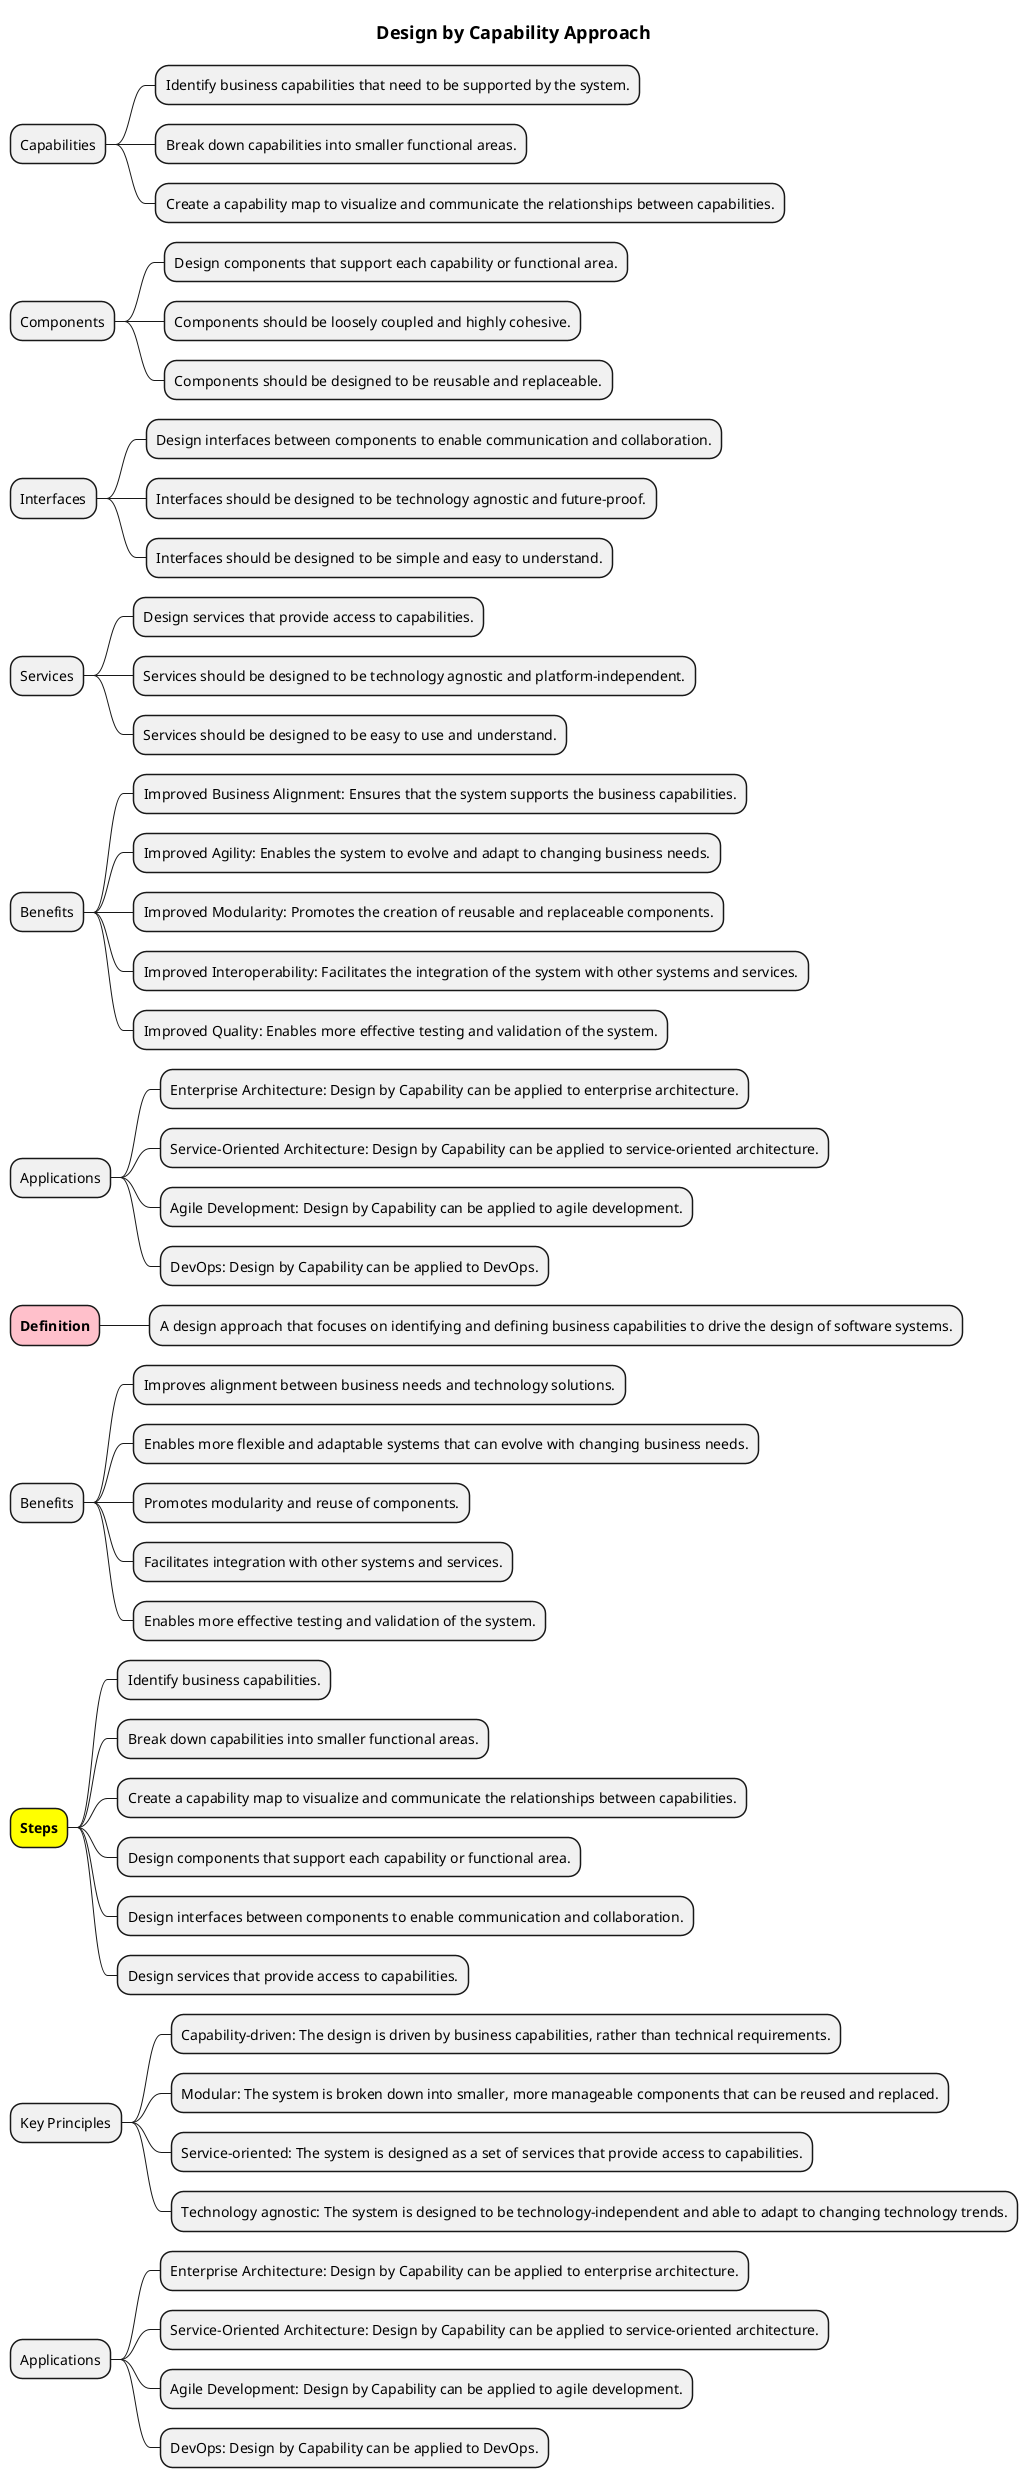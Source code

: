 @startmindmap

title =Design by Capability Approach

* Capabilities
** Identify business capabilities that need to be supported by the system.
** Break down capabilities into smaller functional areas.
** Create a capability map to visualize and communicate the relationships between capabilities.
* Components
** Design components that support each capability or functional area.
** Components should be loosely coupled and highly cohesive.
** Components should be designed to be reusable and replaceable.
* Interfaces
** Design interfaces between components to enable communication and collaboration.
** Interfaces should be designed to be technology agnostic and future-proof.
** Interfaces should be designed to be simple and easy to understand.
* Services
** Design services that provide access to capabilities.
** Services should be designed to be technology agnostic and platform-independent.
** Services should be designed to be easy to use and understand.
* Benefits
** Improved Business Alignment: Ensures that the system supports the business capabilities.
** Improved Agility: Enables the system to evolve and adapt to changing business needs.
** Improved Modularity: Promotes the creation of reusable and replaceable components.
** Improved Interoperability: Facilitates the integration of the system with other systems and services.
** Improved Quality: Enables more effective testing and validation of the system.
* Applications
** Enterprise Architecture: Design by Capability can be applied to enterprise architecture.
** Service-Oriented Architecture: Design by Capability can be applied to service-oriented architecture.
** Agile Development: Design by Capability can be applied to agile development.
** DevOps: Design by Capability can be applied to DevOps.

*[#pink] **Definition**
** A design approach that focuses on identifying and defining business capabilities to drive the design of software systems.
* Benefits
** Improves alignment between business needs and technology solutions.
** Enables more flexible and adaptable systems that can evolve with changing business needs.
** Promotes modularity and reuse of components.
** Facilitates integration with other systems and services.
** Enables more effective testing and validation of the system.
*[#yellow] **Steps**
** Identify business capabilities.
** Break down capabilities into smaller functional areas.
** Create a capability map to visualize and communicate the relationships between capabilities.
** Design components that support each capability or functional area.
** Design interfaces between components to enable communication and collaboration.
** Design services that provide access to capabilities.
* Key Principles
** Capability-driven: The design is driven by business capabilities, rather than technical requirements.
** Modular: The system is broken down into smaller, more manageable components that can be reused and replaced.
** Service-oriented: The system is designed as a set of services that provide access to capabilities.
** Technology agnostic: The system is designed to be technology-independent and able to adapt to changing technology trends.
* Applications
** Enterprise Architecture: Design by Capability can be applied to enterprise architecture.
** Service-Oriented Architecture: Design by Capability can be applied to service-oriented architecture.
** Agile Development: Design by Capability can be applied to agile development.
** DevOps: Design by Capability can be applied to DevOps.


@endmindmap

